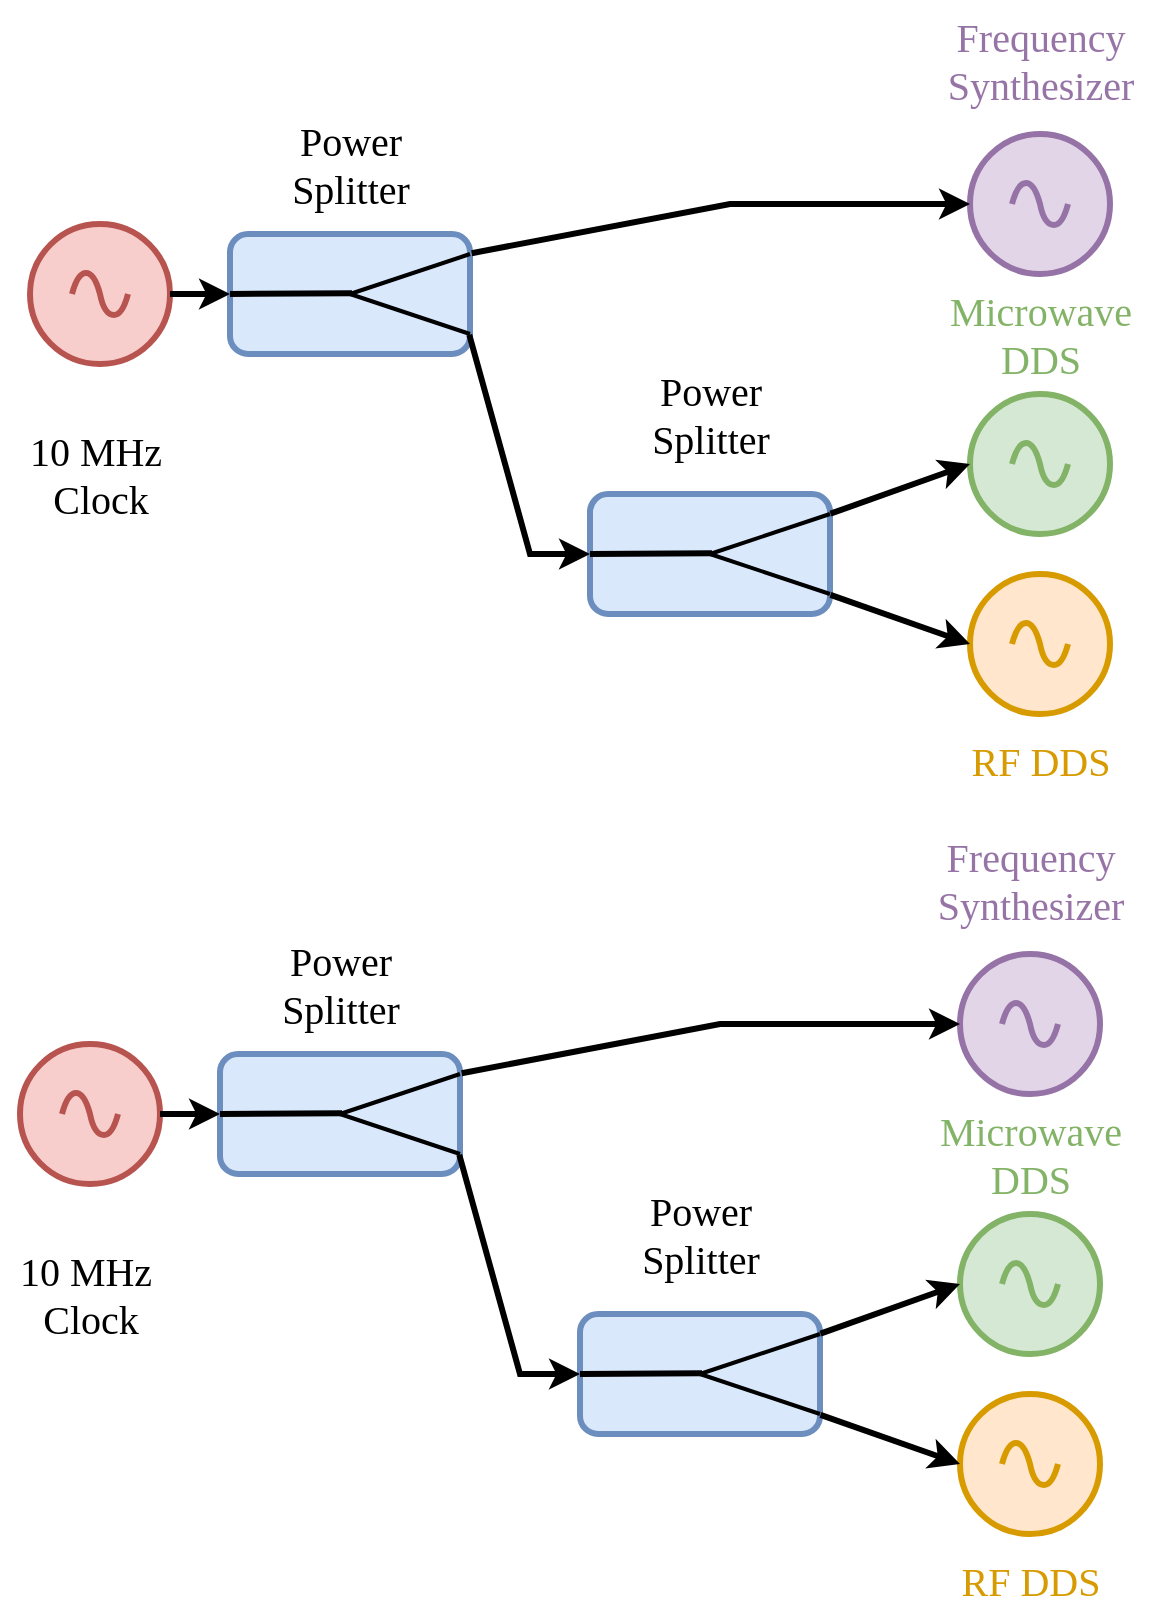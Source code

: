 <mxfile version="26.0.6">
  <diagram name="Page-1" id="kf-HXMYHtJ7qkP8PMGID">
    <mxGraphModel dx="997" dy="601" grid="1" gridSize="10" guides="1" tooltips="1" connect="1" arrows="1" fold="1" page="1" pageScale="1" pageWidth="600" pageHeight="1400" math="0" shadow="0">
      <root>
        <mxCell id="0" />
        <mxCell id="1" parent="0" />
        <mxCell id="2XvLTmgFa15NH41Y0j28-1" value="" style="pointerEvents=1;verticalLabelPosition=bottom;shadow=0;dashed=0;align=center;html=1;verticalAlign=top;shape=mxgraph.electrical.signal_sources.source;aspect=fixed;points=[[0.5,0,0],[1,0.5,0],[0.5,1,0],[0,0.5,0]];elSignalType=ac;strokeWidth=3;fillColor=#f8cecc;strokeColor=#b85450;" vertex="1" parent="1">
          <mxGeometry x="30" y="122" width="70" height="70" as="geometry" />
        </mxCell>
        <mxCell id="2XvLTmgFa15NH41Y0j28-2" value="" style="rounded=1;whiteSpace=wrap;html=1;strokeWidth=3;container=0;fillColor=#dae8fc;strokeColor=#6c8ebf;" vertex="1" parent="1">
          <mxGeometry x="130" y="127" width="120" height="60" as="geometry" />
        </mxCell>
        <mxCell id="2XvLTmgFa15NH41Y0j28-3" value="" style="endArrow=none;html=1;rounded=0;strokeWidth=3;" edge="1" parent="1">
          <mxGeometry width="50" height="50" relative="1" as="geometry">
            <mxPoint x="130" y="157" as="sourcePoint" />
            <mxPoint x="191" y="156.57" as="targetPoint" />
          </mxGeometry>
        </mxCell>
        <mxCell id="2XvLTmgFa15NH41Y0j28-4" value="" style="endArrow=none;html=1;rounded=0;strokeWidth=2;endFill=0;" edge="1" parent="1">
          <mxGeometry width="50" height="50" relative="1" as="geometry">
            <mxPoint x="189.997" y="157" as="sourcePoint" />
            <mxPoint x="250" y="177" as="targetPoint" />
          </mxGeometry>
        </mxCell>
        <mxCell id="2XvLTmgFa15NH41Y0j28-5" value="" style="endArrow=none;html=1;rounded=0;strokeWidth=2;endFill=0;" edge="1" parent="1">
          <mxGeometry width="50" height="50" relative="1" as="geometry">
            <mxPoint x="189.997" y="157" as="sourcePoint" />
            <mxPoint x="250" y="137" as="targetPoint" />
          </mxGeometry>
        </mxCell>
        <mxCell id="2XvLTmgFa15NH41Y0j28-8" value="" style="pointerEvents=1;verticalLabelPosition=bottom;shadow=0;dashed=0;align=center;html=1;verticalAlign=top;shape=mxgraph.electrical.signal_sources.source;aspect=fixed;points=[[0.5,0,0],[1,0.5,0],[0.5,1,0],[0,0.5,0]];elSignalType=ac;strokeWidth=3;fillColor=#e1d5e7;strokeColor=#9673a6;fontColor=light-dark(#9774a6, #ededed);" vertex="1" parent="1">
          <mxGeometry x="500" y="77" width="70" height="70" as="geometry" />
        </mxCell>
        <mxCell id="2XvLTmgFa15NH41Y0j28-9" value="" style="pointerEvents=1;verticalLabelPosition=bottom;shadow=0;dashed=0;align=center;html=1;verticalAlign=top;shape=mxgraph.electrical.signal_sources.source;aspect=fixed;points=[[0.5,0,0],[1,0.5,0],[0.5,1,0],[0,0.5,0]];elSignalType=ac;strokeWidth=3;fillColor=#d5e8d4;strokeColor=#82b366;" vertex="1" parent="1">
          <mxGeometry x="500" y="207" width="70" height="70" as="geometry" />
        </mxCell>
        <mxCell id="2XvLTmgFa15NH41Y0j28-10" value="" style="pointerEvents=1;verticalLabelPosition=bottom;shadow=0;dashed=0;align=center;html=1;verticalAlign=top;shape=mxgraph.electrical.signal_sources.source;aspect=fixed;points=[[0.5,0,0],[1,0.5,0],[0.5,1,0],[0,0.5,0]];elSignalType=ac;strokeWidth=3;fillColor=#ffe6cc;strokeColor=#d79b00;" vertex="1" parent="1">
          <mxGeometry x="500" y="297" width="70" height="70" as="geometry" />
        </mxCell>
        <mxCell id="2XvLTmgFa15NH41Y0j28-11" value="" style="rounded=1;whiteSpace=wrap;html=1;strokeWidth=3;container=0;fillColor=#dae8fc;strokeColor=#6c8ebf;" vertex="1" parent="1">
          <mxGeometry x="310" y="257" width="120" height="60" as="geometry" />
        </mxCell>
        <mxCell id="2XvLTmgFa15NH41Y0j28-12" value="" style="endArrow=none;html=1;rounded=0;strokeWidth=3;" edge="1" parent="1">
          <mxGeometry width="50" height="50" relative="1" as="geometry">
            <mxPoint x="310" y="287" as="sourcePoint" />
            <mxPoint x="371" y="286.57" as="targetPoint" />
          </mxGeometry>
        </mxCell>
        <mxCell id="2XvLTmgFa15NH41Y0j28-13" value="" style="endArrow=none;html=1;rounded=0;strokeWidth=2;endFill=0;" edge="1" parent="1">
          <mxGeometry width="50" height="50" relative="1" as="geometry">
            <mxPoint x="369.997" y="287" as="sourcePoint" />
            <mxPoint x="430" y="307" as="targetPoint" />
          </mxGeometry>
        </mxCell>
        <mxCell id="2XvLTmgFa15NH41Y0j28-14" value="" style="endArrow=none;html=1;rounded=0;strokeWidth=2;endFill=0;" edge="1" parent="1">
          <mxGeometry width="50" height="50" relative="1" as="geometry">
            <mxPoint x="369.997" y="287" as="sourcePoint" />
            <mxPoint x="430" y="267" as="targetPoint" />
          </mxGeometry>
        </mxCell>
        <mxCell id="2XvLTmgFa15NH41Y0j28-15" value="&lt;font face=&quot;Congenial&quot;&gt;10 MHz&amp;nbsp;&lt;/font&gt;&lt;div&gt;&lt;font face=&quot;Congenial&quot;&gt;Clock&lt;/font&gt;&lt;/div&gt;" style="text;html=1;align=center;verticalAlign=middle;resizable=0;points=[];autosize=1;strokeColor=none;fillColor=none;fontSize=20;" vertex="1" parent="1">
          <mxGeometry x="20" y="217" width="90" height="60" as="geometry" />
        </mxCell>
        <mxCell id="2XvLTmgFa15NH41Y0j28-16" value="" style="endArrow=classic;html=1;rounded=0;entryX=0;entryY=0.5;entryDx=0;entryDy=0;entryPerimeter=0;strokeWidth=3;exitX=1.007;exitY=0.16;exitDx=0;exitDy=0;exitPerimeter=0;" edge="1" parent="1" source="2XvLTmgFa15NH41Y0j28-2" target="2XvLTmgFa15NH41Y0j28-8">
          <mxGeometry width="50" height="50" relative="1" as="geometry">
            <mxPoint x="280" y="127" as="sourcePoint" />
            <mxPoint x="330" y="77" as="targetPoint" />
            <Array as="points">
              <mxPoint x="380" y="112" />
            </Array>
          </mxGeometry>
        </mxCell>
        <mxCell id="2XvLTmgFa15NH41Y0j28-17" value="Power&lt;div&gt;Splitter&lt;/div&gt;" style="text;html=1;align=center;verticalAlign=middle;resizable=0;points=[];autosize=1;strokeColor=none;fillColor=none;labelBackgroundColor=default;fontSize=20;fontFamily=Congenial;" vertex="1" parent="1">
          <mxGeometry x="145" y="62" width="90" height="60" as="geometry" />
        </mxCell>
        <mxCell id="2XvLTmgFa15NH41Y0j28-18" value="" style="endArrow=classic;html=1;rounded=0;spacing=2;strokeWidth=3;exitX=0.997;exitY=0.84;exitDx=0;exitDy=0;exitPerimeter=0;" edge="1" parent="1" source="2XvLTmgFa15NH41Y0j28-2">
          <mxGeometry width="50" height="50" relative="1" as="geometry">
            <mxPoint x="280" y="187" as="sourcePoint" />
            <mxPoint x="310" y="287" as="targetPoint" />
            <Array as="points">
              <mxPoint x="280" y="287" />
            </Array>
          </mxGeometry>
        </mxCell>
        <mxCell id="2XvLTmgFa15NH41Y0j28-19" value="" style="endArrow=classic;html=1;rounded=0;entryX=0;entryY=0.5;entryDx=0;entryDy=0;entryPerimeter=0;strokeWidth=3;exitX=1.002;exitY=0.164;exitDx=0;exitDy=0;exitPerimeter=0;" edge="1" parent="1" source="2XvLTmgFa15NH41Y0j28-11" target="2XvLTmgFa15NH41Y0j28-9">
          <mxGeometry width="50" height="50" relative="1" as="geometry">
            <mxPoint x="460" y="257" as="sourcePoint" />
            <mxPoint x="390" y="187" as="targetPoint" />
          </mxGeometry>
        </mxCell>
        <mxCell id="2XvLTmgFa15NH41Y0j28-20" value="" style="endArrow=classic;html=1;rounded=0;entryX=0;entryY=0.5;entryDx=0;entryDy=0;entryPerimeter=0;strokeWidth=3;exitX=1.002;exitY=0.841;exitDx=0;exitDy=0;exitPerimeter=0;" edge="1" parent="1" source="2XvLTmgFa15NH41Y0j28-11" target="2XvLTmgFa15NH41Y0j28-10">
          <mxGeometry width="50" height="50" relative="1" as="geometry">
            <mxPoint x="460" y="317" as="sourcePoint" />
            <mxPoint x="390" y="187" as="targetPoint" />
          </mxGeometry>
        </mxCell>
        <mxCell id="2XvLTmgFa15NH41Y0j28-21" value="" style="endArrow=classic;html=1;rounded=0;exitX=1;exitY=0.5;exitDx=0;exitDy=0;exitPerimeter=0;entryX=0;entryY=0.5;entryDx=0;entryDy=0;strokeWidth=3;" edge="1" parent="1" source="2XvLTmgFa15NH41Y0j28-1" target="2XvLTmgFa15NH41Y0j28-2">
          <mxGeometry width="50" height="50" relative="1" as="geometry">
            <mxPoint x="210" y="317" as="sourcePoint" />
            <mxPoint x="260" y="267" as="targetPoint" />
          </mxGeometry>
        </mxCell>
        <mxCell id="2XvLTmgFa15NH41Y0j28-22" value="Power&lt;div&gt;Splitter&lt;/div&gt;" style="text;html=1;align=center;verticalAlign=middle;resizable=0;points=[];autosize=1;strokeColor=none;fillColor=none;labelBackgroundColor=default;fontSize=20;fontFamily=Congenial;" vertex="1" parent="1">
          <mxGeometry x="325" y="187" width="90" height="60" as="geometry" />
        </mxCell>
        <mxCell id="2XvLTmgFa15NH41Y0j28-23" value="&lt;div&gt;Frequency&lt;/div&gt;&lt;div&gt;Synthesizer&lt;/div&gt;" style="text;html=1;align=center;verticalAlign=middle;resizable=0;points=[];autosize=1;strokeColor=none;fillColor=none;labelBackgroundColor=default;fontSize=20;fontFamily=Congenial;fontColor=light-dark(#9774a6, #ededed);" vertex="1" parent="1">
          <mxGeometry x="470" y="10" width="130" height="60" as="geometry" />
        </mxCell>
        <mxCell id="2XvLTmgFa15NH41Y0j28-24" value="&lt;div&gt;&lt;span style=&quot;background-color: light-dark(#ffffff, var(--ge-dark-color, #121212));&quot;&gt;Microwave&lt;/span&gt;&lt;/div&gt;&lt;div&gt;DDS&lt;/div&gt;" style="text;html=1;align=center;verticalAlign=middle;resizable=0;points=[];autosize=1;strokeColor=none;fillColor=none;labelBackgroundColor=default;fontSize=20;fontFamily=Congenial;fontColor=light-dark(#83b367, #ededed);" vertex="1" parent="1">
          <mxGeometry x="475" y="147" width="120" height="60" as="geometry" />
        </mxCell>
        <mxCell id="2XvLTmgFa15NH41Y0j28-25" value="&lt;div&gt;&lt;span style=&quot;background-color: light-dark(#ffffff, var(--ge-dark-color, #121212));&quot;&gt;RF DDS&lt;/span&gt;&lt;/div&gt;" style="text;html=1;align=center;verticalAlign=middle;resizable=0;points=[];autosize=1;strokeColor=none;fillColor=none;labelBackgroundColor=default;fontSize=20;fontFamily=Congenial;fontColor=light-dark(#d79b01, #ededed);" vertex="1" parent="1">
          <mxGeometry x="490" y="370" width="90" height="40" as="geometry" />
        </mxCell>
        <mxCell id="2XvLTmgFa15NH41Y0j28-26" value="" style="pointerEvents=1;verticalLabelPosition=bottom;shadow=0;dashed=0;align=center;html=1;verticalAlign=top;shape=mxgraph.electrical.signal_sources.source;aspect=fixed;points=[[0.5,0,0],[1,0.5,0],[0.5,1,0],[0,0.5,0]];elSignalType=ac;strokeWidth=3;fillColor=#f8cecc;strokeColor=#b85450;" vertex="1" parent="1">
          <mxGeometry x="25" y="532" width="70" height="70" as="geometry" />
        </mxCell>
        <mxCell id="2XvLTmgFa15NH41Y0j28-27" value="" style="rounded=1;whiteSpace=wrap;html=1;strokeWidth=3;container=0;fillColor=#dae8fc;strokeColor=#6c8ebf;" vertex="1" parent="1">
          <mxGeometry x="125" y="537" width="120" height="60" as="geometry" />
        </mxCell>
        <mxCell id="2XvLTmgFa15NH41Y0j28-28" value="" style="endArrow=none;html=1;rounded=0;strokeWidth=3;" edge="1" parent="1">
          <mxGeometry width="50" height="50" relative="1" as="geometry">
            <mxPoint x="125" y="567" as="sourcePoint" />
            <mxPoint x="186" y="566.57" as="targetPoint" />
          </mxGeometry>
        </mxCell>
        <mxCell id="2XvLTmgFa15NH41Y0j28-29" value="" style="endArrow=none;html=1;rounded=0;strokeWidth=2;endFill=0;" edge="1" parent="1">
          <mxGeometry width="50" height="50" relative="1" as="geometry">
            <mxPoint x="184.997" y="567" as="sourcePoint" />
            <mxPoint x="245" y="587" as="targetPoint" />
          </mxGeometry>
        </mxCell>
        <mxCell id="2XvLTmgFa15NH41Y0j28-30" value="" style="endArrow=none;html=1;rounded=0;strokeWidth=2;endFill=0;" edge="1" parent="1">
          <mxGeometry width="50" height="50" relative="1" as="geometry">
            <mxPoint x="184.997" y="567" as="sourcePoint" />
            <mxPoint x="245" y="547" as="targetPoint" />
          </mxGeometry>
        </mxCell>
        <mxCell id="2XvLTmgFa15NH41Y0j28-31" value="" style="pointerEvents=1;verticalLabelPosition=bottom;shadow=0;dashed=0;align=center;html=1;verticalAlign=top;shape=mxgraph.electrical.signal_sources.source;aspect=fixed;points=[[0.5,0,0],[1,0.5,0],[0.5,1,0],[0,0.5,0]];elSignalType=ac;strokeWidth=3;fillColor=#e1d5e7;strokeColor=#9673a6;fontColor=light-dark(#9774a6, #ededed);" vertex="1" parent="1">
          <mxGeometry x="495" y="487" width="70" height="70" as="geometry" />
        </mxCell>
        <mxCell id="2XvLTmgFa15NH41Y0j28-32" value="" style="pointerEvents=1;verticalLabelPosition=bottom;shadow=0;dashed=0;align=center;html=1;verticalAlign=top;shape=mxgraph.electrical.signal_sources.source;aspect=fixed;points=[[0.5,0,0],[1,0.5,0],[0.5,1,0],[0,0.5,0]];elSignalType=ac;strokeWidth=3;fillColor=#d5e8d4;strokeColor=#82b366;" vertex="1" parent="1">
          <mxGeometry x="495" y="617" width="70" height="70" as="geometry" />
        </mxCell>
        <mxCell id="2XvLTmgFa15NH41Y0j28-33" value="" style="pointerEvents=1;verticalLabelPosition=bottom;shadow=0;dashed=0;align=center;html=1;verticalAlign=top;shape=mxgraph.electrical.signal_sources.source;aspect=fixed;points=[[0.5,0,0],[1,0.5,0],[0.5,1,0],[0,0.5,0]];elSignalType=ac;strokeWidth=3;fillColor=#ffe6cc;strokeColor=#d79b00;" vertex="1" parent="1">
          <mxGeometry x="495" y="707" width="70" height="70" as="geometry" />
        </mxCell>
        <mxCell id="2XvLTmgFa15NH41Y0j28-34" value="" style="rounded=1;whiteSpace=wrap;html=1;strokeWidth=3;container=0;fillColor=#dae8fc;strokeColor=#6c8ebf;" vertex="1" parent="1">
          <mxGeometry x="305" y="667" width="120" height="60" as="geometry" />
        </mxCell>
        <mxCell id="2XvLTmgFa15NH41Y0j28-35" value="" style="endArrow=none;html=1;rounded=0;strokeWidth=3;" edge="1" parent="1">
          <mxGeometry width="50" height="50" relative="1" as="geometry">
            <mxPoint x="305" y="697" as="sourcePoint" />
            <mxPoint x="366" y="696.57" as="targetPoint" />
          </mxGeometry>
        </mxCell>
        <mxCell id="2XvLTmgFa15NH41Y0j28-36" value="" style="endArrow=none;html=1;rounded=0;strokeWidth=2;endFill=0;" edge="1" parent="1">
          <mxGeometry width="50" height="50" relative="1" as="geometry">
            <mxPoint x="364.997" y="697" as="sourcePoint" />
            <mxPoint x="425" y="717" as="targetPoint" />
          </mxGeometry>
        </mxCell>
        <mxCell id="2XvLTmgFa15NH41Y0j28-37" value="" style="endArrow=none;html=1;rounded=0;strokeWidth=2;endFill=0;" edge="1" parent="1">
          <mxGeometry width="50" height="50" relative="1" as="geometry">
            <mxPoint x="364.997" y="697" as="sourcePoint" />
            <mxPoint x="425" y="677" as="targetPoint" />
          </mxGeometry>
        </mxCell>
        <mxCell id="2XvLTmgFa15NH41Y0j28-38" value="&lt;font face=&quot;Congenial&quot;&gt;10 MHz&amp;nbsp;&lt;/font&gt;&lt;div&gt;&lt;font face=&quot;Congenial&quot;&gt;Clock&lt;/font&gt;&lt;/div&gt;" style="text;html=1;align=center;verticalAlign=middle;resizable=0;points=[];autosize=1;strokeColor=none;fillColor=none;fontSize=20;" vertex="1" parent="1">
          <mxGeometry x="15" y="627" width="90" height="60" as="geometry" />
        </mxCell>
        <mxCell id="2XvLTmgFa15NH41Y0j28-39" value="" style="endArrow=classic;html=1;rounded=0;entryX=0;entryY=0.5;entryDx=0;entryDy=0;entryPerimeter=0;strokeWidth=3;exitX=1.007;exitY=0.16;exitDx=0;exitDy=0;exitPerimeter=0;" edge="1" parent="1" source="2XvLTmgFa15NH41Y0j28-27" target="2XvLTmgFa15NH41Y0j28-31">
          <mxGeometry width="50" height="50" relative="1" as="geometry">
            <mxPoint x="275" y="537" as="sourcePoint" />
            <mxPoint x="325" y="487" as="targetPoint" />
            <Array as="points">
              <mxPoint x="375" y="522" />
            </Array>
          </mxGeometry>
        </mxCell>
        <mxCell id="2XvLTmgFa15NH41Y0j28-40" value="Power&lt;div&gt;Splitter&lt;/div&gt;" style="text;html=1;align=center;verticalAlign=middle;resizable=0;points=[];autosize=1;strokeColor=none;fillColor=none;labelBackgroundColor=default;fontSize=20;fontFamily=Congenial;" vertex="1" parent="1">
          <mxGeometry x="140" y="472" width="90" height="60" as="geometry" />
        </mxCell>
        <mxCell id="2XvLTmgFa15NH41Y0j28-41" value="" style="endArrow=classic;html=1;rounded=0;spacing=2;strokeWidth=3;exitX=0.997;exitY=0.84;exitDx=0;exitDy=0;exitPerimeter=0;" edge="1" parent="1" source="2XvLTmgFa15NH41Y0j28-27">
          <mxGeometry width="50" height="50" relative="1" as="geometry">
            <mxPoint x="275" y="597" as="sourcePoint" />
            <mxPoint x="305" y="697" as="targetPoint" />
            <Array as="points">
              <mxPoint x="275" y="697" />
            </Array>
          </mxGeometry>
        </mxCell>
        <mxCell id="2XvLTmgFa15NH41Y0j28-42" value="" style="endArrow=classic;html=1;rounded=0;entryX=0;entryY=0.5;entryDx=0;entryDy=0;entryPerimeter=0;strokeWidth=3;exitX=1.002;exitY=0.164;exitDx=0;exitDy=0;exitPerimeter=0;" edge="1" parent="1" source="2XvLTmgFa15NH41Y0j28-34" target="2XvLTmgFa15NH41Y0j28-32">
          <mxGeometry width="50" height="50" relative="1" as="geometry">
            <mxPoint x="455" y="667" as="sourcePoint" />
            <mxPoint x="385" y="597" as="targetPoint" />
          </mxGeometry>
        </mxCell>
        <mxCell id="2XvLTmgFa15NH41Y0j28-43" value="" style="endArrow=classic;html=1;rounded=0;entryX=0;entryY=0.5;entryDx=0;entryDy=0;entryPerimeter=0;strokeWidth=3;exitX=1.002;exitY=0.841;exitDx=0;exitDy=0;exitPerimeter=0;" edge="1" parent="1" source="2XvLTmgFa15NH41Y0j28-34" target="2XvLTmgFa15NH41Y0j28-33">
          <mxGeometry width="50" height="50" relative="1" as="geometry">
            <mxPoint x="455" y="727" as="sourcePoint" />
            <mxPoint x="385" y="597" as="targetPoint" />
          </mxGeometry>
        </mxCell>
        <mxCell id="2XvLTmgFa15NH41Y0j28-44" value="" style="endArrow=classic;html=1;rounded=0;exitX=1;exitY=0.5;exitDx=0;exitDy=0;exitPerimeter=0;entryX=0;entryY=0.5;entryDx=0;entryDy=0;strokeWidth=3;" edge="1" parent="1" source="2XvLTmgFa15NH41Y0j28-26" target="2XvLTmgFa15NH41Y0j28-27">
          <mxGeometry width="50" height="50" relative="1" as="geometry">
            <mxPoint x="205" y="727" as="sourcePoint" />
            <mxPoint x="255" y="677" as="targetPoint" />
          </mxGeometry>
        </mxCell>
        <mxCell id="2XvLTmgFa15NH41Y0j28-45" value="Power&lt;div&gt;Splitter&lt;/div&gt;" style="text;html=1;align=center;verticalAlign=middle;resizable=0;points=[];autosize=1;strokeColor=none;fillColor=none;labelBackgroundColor=default;fontSize=20;fontFamily=Congenial;" vertex="1" parent="1">
          <mxGeometry x="320" y="597" width="90" height="60" as="geometry" />
        </mxCell>
        <mxCell id="2XvLTmgFa15NH41Y0j28-46" value="&lt;div&gt;Frequency&lt;/div&gt;&lt;div&gt;Synthesizer&lt;/div&gt;" style="text;html=1;align=center;verticalAlign=middle;resizable=0;points=[];autosize=1;strokeColor=none;fillColor=none;labelBackgroundColor=default;fontSize=20;fontFamily=Congenial;fontColor=light-dark(#9774a6, #ededed);" vertex="1" parent="1">
          <mxGeometry x="465" y="420" width="130" height="60" as="geometry" />
        </mxCell>
        <mxCell id="2XvLTmgFa15NH41Y0j28-47" value="&lt;div&gt;&lt;span style=&quot;background-color: light-dark(#ffffff, var(--ge-dark-color, #121212));&quot;&gt;Microwave&lt;/span&gt;&lt;/div&gt;&lt;div&gt;DDS&lt;/div&gt;" style="text;html=1;align=center;verticalAlign=middle;resizable=0;points=[];autosize=1;strokeColor=none;fillColor=none;labelBackgroundColor=default;fontSize=20;fontFamily=Congenial;fontColor=light-dark(#83b367, #ededed);" vertex="1" parent="1">
          <mxGeometry x="470" y="557" width="120" height="60" as="geometry" />
        </mxCell>
        <mxCell id="2XvLTmgFa15NH41Y0j28-48" value="&lt;div&gt;&lt;span style=&quot;background-color: light-dark(#ffffff, var(--ge-dark-color, #121212));&quot;&gt;RF DDS&lt;/span&gt;&lt;/div&gt;" style="text;html=1;align=center;verticalAlign=middle;resizable=0;points=[];autosize=1;strokeColor=none;fillColor=none;labelBackgroundColor=default;fontSize=20;fontFamily=Congenial;fontColor=light-dark(#d79b01, #ededed);" vertex="1" parent="1">
          <mxGeometry x="485" y="780" width="90" height="40" as="geometry" />
        </mxCell>
      </root>
    </mxGraphModel>
  </diagram>
</mxfile>
